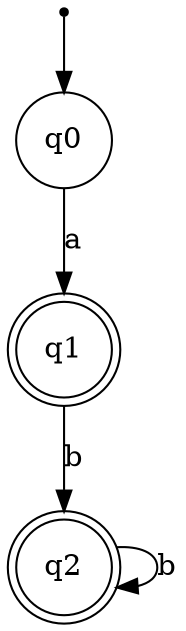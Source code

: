 digraph afd {
    node [shape = doublecircle]; q2 q1;
    node [shape = point]; qi;
    node [shape = circle];
    qi -> q0;
    q0 -> q1 [label="a"];
    q1 -> q2 [label="b"];
    q2 -> q2 [label="b"];
}